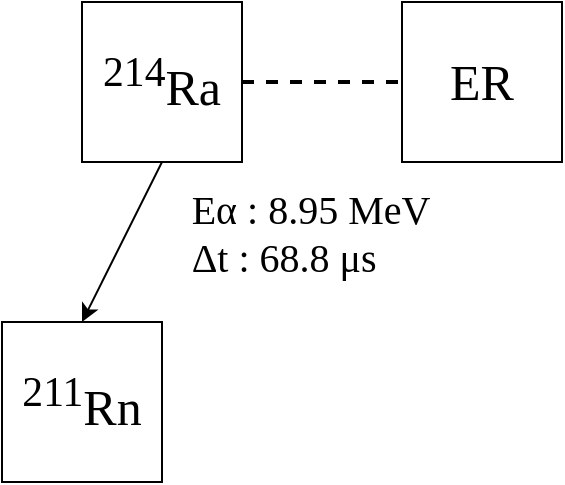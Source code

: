 <mxfile version="22.1.2" type="github">
  <diagram name="ページ1" id="YAGwpV1NzTfXPRTR31jT">
    <mxGraphModel dx="954" dy="634" grid="1" gridSize="10" guides="1" tooltips="1" connect="1" arrows="1" fold="1" page="1" pageScale="1" pageWidth="827" pageHeight="1169" math="0" shadow="0">
      <root>
        <mxCell id="0" />
        <mxCell id="1" parent="0" />
        <mxCell id="HB2tHTdJdVW9awl2zxIp-1" value="ER" style="whiteSpace=wrap;html=1;aspect=fixed;fontFamily=Times New Roman;fontSize=25;" parent="1" vertex="1">
          <mxGeometry x="560" y="120" width="80" height="80" as="geometry" />
        </mxCell>
        <mxCell id="HB2tHTdJdVW9awl2zxIp-2" value="" style="endArrow=none;dashed=1;html=1;rounded=0;endSize=6;strokeWidth=2;" parent="1" edge="1">
          <mxGeometry width="50" height="50" relative="1" as="geometry">
            <mxPoint x="480" y="160" as="sourcePoint" />
            <mxPoint x="560" y="160" as="targetPoint" />
          </mxGeometry>
        </mxCell>
        <mxCell id="HB2tHTdJdVW9awl2zxIp-3" value="&lt;sup&gt;214&lt;/sup&gt;Ra" style="whiteSpace=wrap;html=1;aspect=fixed;fontFamily=Times New Roman;fontSize=25;" parent="1" vertex="1">
          <mxGeometry x="400" y="120" width="80" height="80" as="geometry" />
        </mxCell>
        <mxCell id="HB2tHTdJdVW9awl2zxIp-4" value="" style="endArrow=classic;html=1;rounded=0;exitX=0;exitY=1;exitDx=0;exitDy=0;entryX=0.5;entryY=0;entryDx=0;entryDy=0;" parent="1" target="HB2tHTdJdVW9awl2zxIp-5" edge="1">
          <mxGeometry width="50" height="50" relative="1" as="geometry">
            <mxPoint x="440" y="200" as="sourcePoint" />
            <mxPoint x="360" y="280" as="targetPoint" />
          </mxGeometry>
        </mxCell>
        <mxCell id="HB2tHTdJdVW9awl2zxIp-5" value="&lt;sup&gt;211&lt;/sup&gt;Rn" style="whiteSpace=wrap;html=1;aspect=fixed;fontFamily=Times New Roman;fontSize=25;" parent="1" vertex="1">
          <mxGeometry x="360" y="280" width="80" height="80" as="geometry" />
        </mxCell>
        <mxCell id="HB2tHTdJdVW9awl2zxIp-8" value="&lt;font style=&quot;font-size: 20px;&quot;&gt;Eα : 8.95 MeV&lt;br style=&quot;font-size: 20px;&quot;&gt;&lt;div style=&quot;text-align: left; font-size: 20px;&quot;&gt;&lt;span style=&quot;background-color: initial; font-size: 20px;&quot;&gt;Δt : 68.8 μs&lt;/span&gt;&lt;/div&gt;&lt;/font&gt;" style="text;html=1;strokeColor=none;fillColor=none;align=center;verticalAlign=middle;whiteSpace=wrap;rounded=0;labelPosition=center;verticalLabelPosition=middle;spacing=2;fontFamily=Times New Roman;fontSize=20;" parent="1" vertex="1">
          <mxGeometry x="440" y="210" width="149" height="50" as="geometry" />
        </mxCell>
      </root>
    </mxGraphModel>
  </diagram>
</mxfile>
